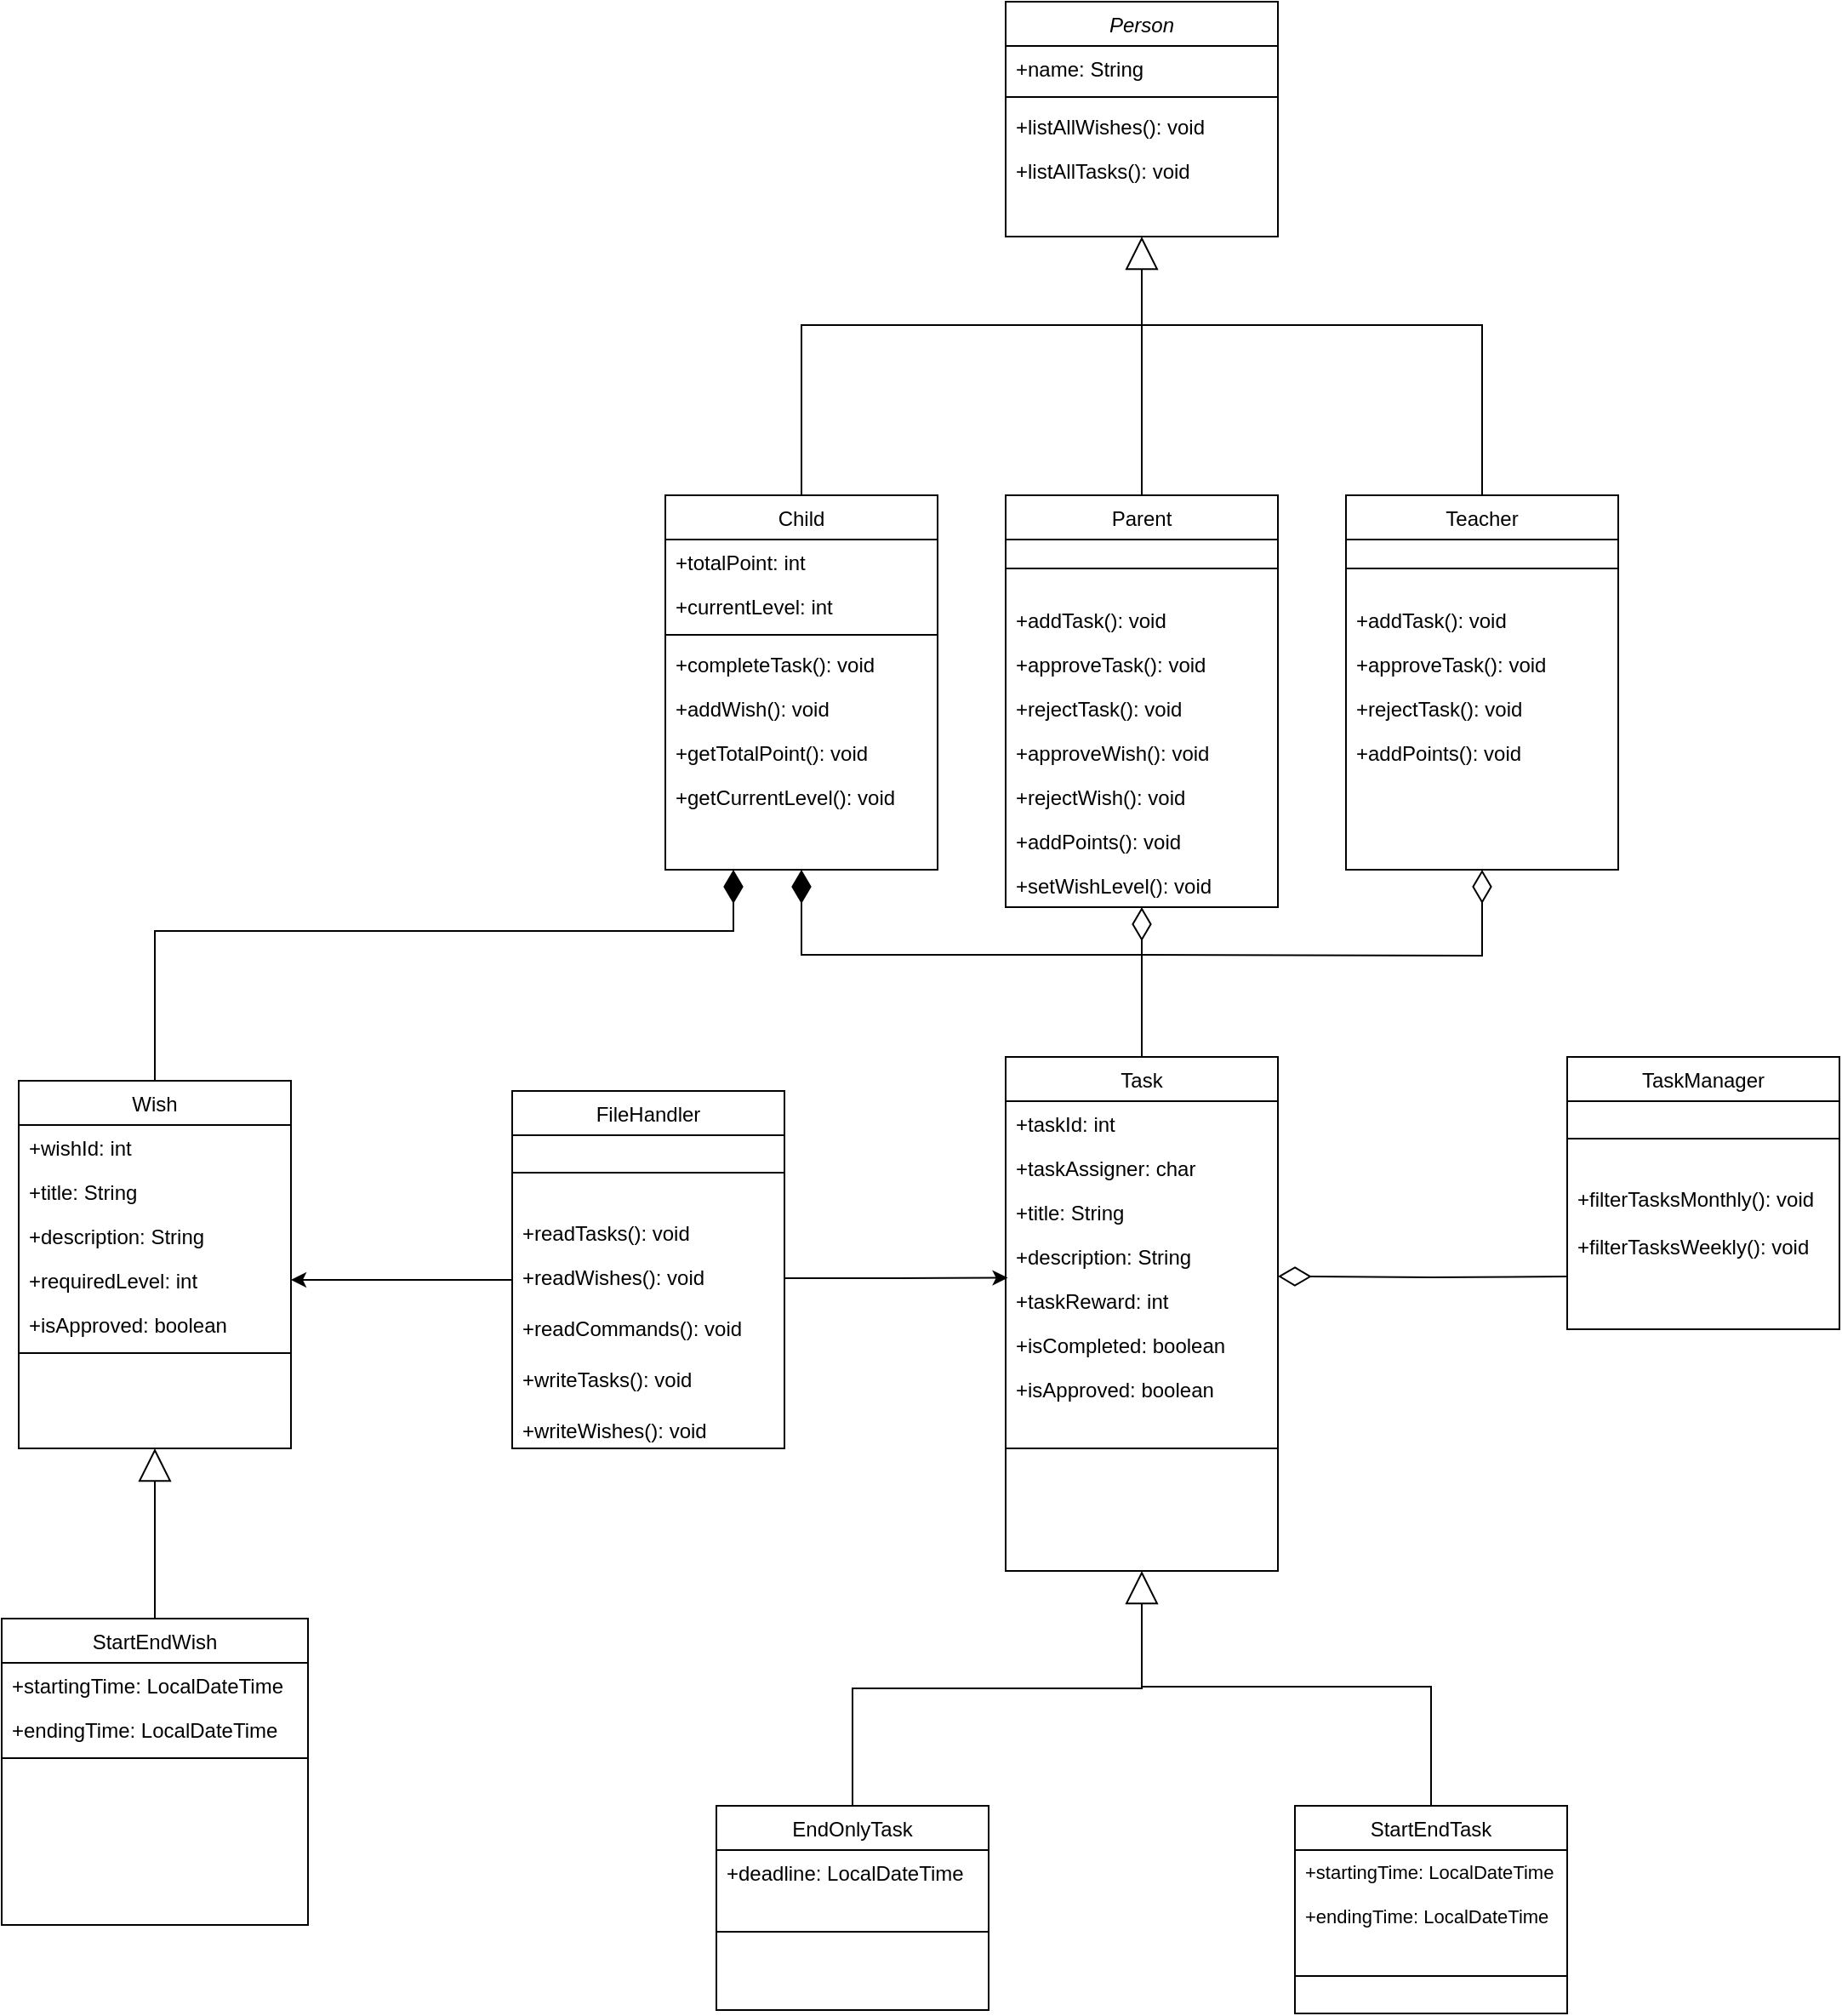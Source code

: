 <mxfile version="22.1.2" type="device">
  <diagram id="C5RBs43oDa-KdzZeNtuy" name="Page-1">
    <mxGraphModel dx="3248" dy="1398" grid="1" gridSize="10" guides="1" tooltips="1" connect="1" arrows="1" fold="1" page="1" pageScale="1" pageWidth="827" pageHeight="1169" math="0" shadow="0">
      <root>
        <mxCell id="WIyWlLk6GJQsqaUBKTNV-0" />
        <mxCell id="WIyWlLk6GJQsqaUBKTNV-1" parent="WIyWlLk6GJQsqaUBKTNV-0" />
        <mxCell id="zkfFHV4jXpPFQw0GAbJ--0" value="Person" style="swimlane;fontStyle=2;align=center;verticalAlign=top;childLayout=stackLayout;horizontal=1;startSize=26;horizontalStack=0;resizeParent=1;resizeLast=0;collapsible=1;marginBottom=0;rounded=0;shadow=0;strokeWidth=1;" parent="WIyWlLk6GJQsqaUBKTNV-1" vertex="1">
          <mxGeometry x="220" y="120" width="160" height="138" as="geometry">
            <mxRectangle x="230" y="140" width="160" height="26" as="alternateBounds" />
          </mxGeometry>
        </mxCell>
        <mxCell id="zkfFHV4jXpPFQw0GAbJ--1" value="+name: String" style="text;align=left;verticalAlign=top;spacingLeft=4;spacingRight=4;overflow=hidden;rotatable=0;points=[[0,0.5],[1,0.5]];portConstraint=eastwest;" parent="zkfFHV4jXpPFQw0GAbJ--0" vertex="1">
          <mxGeometry y="26" width="160" height="26" as="geometry" />
        </mxCell>
        <mxCell id="zkfFHV4jXpPFQw0GAbJ--4" value="" style="line;html=1;strokeWidth=1;align=left;verticalAlign=middle;spacingTop=-1;spacingLeft=3;spacingRight=3;rotatable=0;labelPosition=right;points=[];portConstraint=eastwest;" parent="zkfFHV4jXpPFQw0GAbJ--0" vertex="1">
          <mxGeometry y="52" width="160" height="8" as="geometry" />
        </mxCell>
        <mxCell id="uxHJ85njoMABIrJRn2ap-7" value="+listAllWishes(): void" style="text;align=left;verticalAlign=top;spacingLeft=4;spacingRight=4;overflow=hidden;rotatable=0;points=[[0,0.5],[1,0.5]];portConstraint=eastwest;" parent="zkfFHV4jXpPFQw0GAbJ--0" vertex="1">
          <mxGeometry y="60" width="160" height="26" as="geometry" />
        </mxCell>
        <mxCell id="uxHJ85njoMABIrJRn2ap-8" value="+listAllTasks(): void" style="text;align=left;verticalAlign=top;spacingLeft=4;spacingRight=4;overflow=hidden;rotatable=0;points=[[0,0.5],[1,0.5]];portConstraint=eastwest;" parent="zkfFHV4jXpPFQw0GAbJ--0" vertex="1">
          <mxGeometry y="86" width="160" height="26" as="geometry" />
        </mxCell>
        <mxCell id="zkfFHV4jXpPFQw0GAbJ--6" value="Parent" style="swimlane;fontStyle=0;align=center;verticalAlign=top;childLayout=stackLayout;horizontal=1;startSize=26;horizontalStack=0;resizeParent=1;resizeLast=0;collapsible=1;marginBottom=0;rounded=0;shadow=0;strokeWidth=1;" parent="WIyWlLk6GJQsqaUBKTNV-1" vertex="1">
          <mxGeometry x="220" y="410" width="160" height="242" as="geometry">
            <mxRectangle x="130" y="380" width="160" height="26" as="alternateBounds" />
          </mxGeometry>
        </mxCell>
        <mxCell id="zkfFHV4jXpPFQw0GAbJ--9" value="" style="line;html=1;strokeWidth=1;align=left;verticalAlign=middle;spacingTop=-1;spacingLeft=3;spacingRight=3;rotatable=0;labelPosition=right;points=[];portConstraint=eastwest;" parent="zkfFHV4jXpPFQw0GAbJ--6" vertex="1">
          <mxGeometry y="26" width="160" height="34" as="geometry" />
        </mxCell>
        <mxCell id="zkfFHV4jXpPFQw0GAbJ--10" value="+addTask(): void" style="text;align=left;verticalAlign=top;spacingLeft=4;spacingRight=4;overflow=hidden;rotatable=0;points=[[0,0.5],[1,0.5]];portConstraint=eastwest;fontStyle=0" parent="zkfFHV4jXpPFQw0GAbJ--6" vertex="1">
          <mxGeometry y="60" width="160" height="26" as="geometry" />
        </mxCell>
        <mxCell id="zkfFHV4jXpPFQw0GAbJ--11" value="+approveTask(): void" style="text;align=left;verticalAlign=top;spacingLeft=4;spacingRight=4;overflow=hidden;rotatable=0;points=[[0,0.5],[1,0.5]];portConstraint=eastwest;" parent="zkfFHV4jXpPFQw0GAbJ--6" vertex="1">
          <mxGeometry y="86" width="160" height="26" as="geometry" />
        </mxCell>
        <mxCell id="uxHJ85njoMABIrJRn2ap-2" value="+rejectTask(): void" style="text;align=left;verticalAlign=top;spacingLeft=4;spacingRight=4;overflow=hidden;rotatable=0;points=[[0,0.5],[1,0.5]];portConstraint=eastwest;" parent="zkfFHV4jXpPFQw0GAbJ--6" vertex="1">
          <mxGeometry y="112" width="160" height="26" as="geometry" />
        </mxCell>
        <mxCell id="KvYEZalZZ8PQDCKKkuMV-75" value="+approveWish(): void" style="text;align=left;verticalAlign=top;spacingLeft=4;spacingRight=4;overflow=hidden;rotatable=0;points=[[0,0.5],[1,0.5]];portConstraint=eastwest;" parent="zkfFHV4jXpPFQw0GAbJ--6" vertex="1">
          <mxGeometry y="138" width="160" height="26" as="geometry" />
        </mxCell>
        <mxCell id="uxHJ85njoMABIrJRn2ap-1" value="+rejectWish(): void" style="text;align=left;verticalAlign=top;spacingLeft=4;spacingRight=4;overflow=hidden;rotatable=0;points=[[0,0.5],[1,0.5]];portConstraint=eastwest;" parent="zkfFHV4jXpPFQw0GAbJ--6" vertex="1">
          <mxGeometry y="164" width="160" height="26" as="geometry" />
        </mxCell>
        <mxCell id="KvYEZalZZ8PQDCKKkuMV-76" value="+addPoints(): void" style="text;align=left;verticalAlign=top;spacingLeft=4;spacingRight=4;overflow=hidden;rotatable=0;points=[[0,0.5],[1,0.5]];portConstraint=eastwest;" parent="zkfFHV4jXpPFQw0GAbJ--6" vertex="1">
          <mxGeometry y="190" width="160" height="26" as="geometry" />
        </mxCell>
        <mxCell id="uxHJ85njoMABIrJRn2ap-4" value="+setWishLevel(): void" style="text;align=left;verticalAlign=top;spacingLeft=4;spacingRight=4;overflow=hidden;rotatable=0;points=[[0,0.5],[1,0.5]];portConstraint=eastwest;" parent="zkfFHV4jXpPFQw0GAbJ--6" vertex="1">
          <mxGeometry y="216" width="160" height="26" as="geometry" />
        </mxCell>
        <mxCell id="zkfFHV4jXpPFQw0GAbJ--12" value="" style="endArrow=block;endSize=17;endFill=0;shadow=0;strokeWidth=1;rounded=0;edgeStyle=elbowEdgeStyle;elbow=vertical;" parent="WIyWlLk6GJQsqaUBKTNV-1" source="zkfFHV4jXpPFQw0GAbJ--6" target="zkfFHV4jXpPFQw0GAbJ--0" edge="1">
          <mxGeometry width="160" relative="1" as="geometry">
            <mxPoint x="200" y="203" as="sourcePoint" />
            <mxPoint x="200" y="203" as="targetPoint" />
          </mxGeometry>
        </mxCell>
        <mxCell id="zkfFHV4jXpPFQw0GAbJ--13" value="Teacher" style="swimlane;fontStyle=0;align=center;verticalAlign=top;childLayout=stackLayout;horizontal=1;startSize=26;horizontalStack=0;resizeParent=1;resizeLast=0;collapsible=1;marginBottom=0;rounded=0;shadow=0;strokeWidth=1;" parent="WIyWlLk6GJQsqaUBKTNV-1" vertex="1">
          <mxGeometry x="420" y="410" width="160" height="220" as="geometry">
            <mxRectangle x="340" y="380" width="170" height="26" as="alternateBounds" />
          </mxGeometry>
        </mxCell>
        <mxCell id="zkfFHV4jXpPFQw0GAbJ--15" value="" style="line;html=1;strokeWidth=1;align=left;verticalAlign=middle;spacingTop=-1;spacingLeft=3;spacingRight=3;rotatable=0;labelPosition=right;points=[];portConstraint=eastwest;" parent="zkfFHV4jXpPFQw0GAbJ--13" vertex="1">
          <mxGeometry y="26" width="160" height="34" as="geometry" />
        </mxCell>
        <mxCell id="KvYEZalZZ8PQDCKKkuMV-77" value="+addTask(): void" style="text;align=left;verticalAlign=top;spacingLeft=4;spacingRight=4;overflow=hidden;rotatable=0;points=[[0,0.5],[1,0.5]];portConstraint=eastwest;fontStyle=0" parent="zkfFHV4jXpPFQw0GAbJ--13" vertex="1">
          <mxGeometry y="60" width="160" height="26" as="geometry" />
        </mxCell>
        <mxCell id="KvYEZalZZ8PQDCKKkuMV-78" value="+approveTask(): void" style="text;align=left;verticalAlign=top;spacingLeft=4;spacingRight=4;overflow=hidden;rotatable=0;points=[[0,0.5],[1,0.5]];portConstraint=eastwest;" parent="zkfFHV4jXpPFQw0GAbJ--13" vertex="1">
          <mxGeometry y="86" width="160" height="26" as="geometry" />
        </mxCell>
        <mxCell id="uxHJ85njoMABIrJRn2ap-3" value="+rejectTask(): void" style="text;align=left;verticalAlign=top;spacingLeft=4;spacingRight=4;overflow=hidden;rotatable=0;points=[[0,0.5],[1,0.5]];portConstraint=eastwest;" parent="zkfFHV4jXpPFQw0GAbJ--13" vertex="1">
          <mxGeometry y="112" width="160" height="26" as="geometry" />
        </mxCell>
        <mxCell id="KvYEZalZZ8PQDCKKkuMV-79" value="+addPoints(): void" style="text;align=left;verticalAlign=top;spacingLeft=4;spacingRight=4;overflow=hidden;rotatable=0;points=[[0,0.5],[1,0.5]];portConstraint=eastwest;" parent="zkfFHV4jXpPFQw0GAbJ--13" vertex="1">
          <mxGeometry y="138" width="160" height="26" as="geometry" />
        </mxCell>
        <mxCell id="KvYEZalZZ8PQDCKKkuMV-1" value="Child" style="swimlane;fontStyle=0;align=center;verticalAlign=top;childLayout=stackLayout;horizontal=1;startSize=26;horizontalStack=0;resizeParent=1;resizeLast=0;collapsible=1;marginBottom=0;rounded=0;shadow=0;strokeWidth=1;" parent="WIyWlLk6GJQsqaUBKTNV-1" vertex="1">
          <mxGeometry x="20" y="410" width="160" height="220" as="geometry">
            <mxRectangle x="340" y="380" width="170" height="26" as="alternateBounds" />
          </mxGeometry>
        </mxCell>
        <mxCell id="KvYEZalZZ8PQDCKKkuMV-2" value="+totalPoint: int" style="text;align=left;verticalAlign=top;spacingLeft=4;spacingRight=4;overflow=hidden;rotatable=0;points=[[0,0.5],[1,0.5]];portConstraint=eastwest;" parent="KvYEZalZZ8PQDCKKkuMV-1" vertex="1">
          <mxGeometry y="26" width="160" height="26" as="geometry" />
        </mxCell>
        <mxCell id="KvYEZalZZ8PQDCKKkuMV-72" value="+currentLevel: int" style="text;align=left;verticalAlign=top;spacingLeft=4;spacingRight=4;overflow=hidden;rotatable=0;points=[[0,0.5],[1,0.5]];portConstraint=eastwest;" parent="KvYEZalZZ8PQDCKKkuMV-1" vertex="1">
          <mxGeometry y="52" width="160" height="26" as="geometry" />
        </mxCell>
        <mxCell id="KvYEZalZZ8PQDCKKkuMV-3" value="" style="line;html=1;strokeWidth=1;align=left;verticalAlign=middle;spacingTop=-1;spacingLeft=3;spacingRight=3;rotatable=0;labelPosition=right;points=[];portConstraint=eastwest;" parent="KvYEZalZZ8PQDCKKkuMV-1" vertex="1">
          <mxGeometry y="78" width="160" height="8" as="geometry" />
        </mxCell>
        <mxCell id="KvYEZalZZ8PQDCKKkuMV-73" value="+completeTask(): void" style="text;align=left;verticalAlign=top;spacingLeft=4;spacingRight=4;overflow=hidden;rotatable=0;points=[[0,0.5],[1,0.5]];portConstraint=eastwest;" parent="KvYEZalZZ8PQDCKKkuMV-1" vertex="1">
          <mxGeometry y="86" width="160" height="26" as="geometry" />
        </mxCell>
        <mxCell id="KvYEZalZZ8PQDCKKkuMV-74" value="+addWish(): void" style="text;align=left;verticalAlign=top;spacingLeft=4;spacingRight=4;overflow=hidden;rotatable=0;points=[[0,0.5],[1,0.5]];portConstraint=eastwest;" parent="KvYEZalZZ8PQDCKKkuMV-1" vertex="1">
          <mxGeometry y="112" width="160" height="26" as="geometry" />
        </mxCell>
        <mxCell id="uxHJ85njoMABIrJRn2ap-5" value="+getTotalPoint(): void" style="text;align=left;verticalAlign=top;spacingLeft=4;spacingRight=4;overflow=hidden;rotatable=0;points=[[0,0.5],[1,0.5]];portConstraint=eastwest;" parent="KvYEZalZZ8PQDCKKkuMV-1" vertex="1">
          <mxGeometry y="138" width="160" height="26" as="geometry" />
        </mxCell>
        <mxCell id="uxHJ85njoMABIrJRn2ap-6" value="+getCurrentLevel(): void" style="text;align=left;verticalAlign=top;spacingLeft=4;spacingRight=4;overflow=hidden;rotatable=0;points=[[0,0.5],[1,0.5]];portConstraint=eastwest;" parent="KvYEZalZZ8PQDCKKkuMV-1" vertex="1">
          <mxGeometry y="164" width="160" height="26" as="geometry" />
        </mxCell>
        <mxCell id="KvYEZalZZ8PQDCKKkuMV-4" value="" style="endArrow=none;endSize=10;endFill=0;shadow=0;strokeWidth=1;rounded=0;edgeStyle=elbowEdgeStyle;elbow=vertical;exitX=0.5;exitY=0;exitDx=0;exitDy=0;" parent="WIyWlLk6GJQsqaUBKTNV-1" source="KvYEZalZZ8PQDCKKkuMV-1" edge="1">
          <mxGeometry width="160" relative="1" as="geometry">
            <mxPoint x="10" y="342" as="sourcePoint" />
            <mxPoint x="300" y="310" as="targetPoint" />
            <Array as="points">
              <mxPoint x="110" y="310" />
            </Array>
          </mxGeometry>
        </mxCell>
        <mxCell id="KvYEZalZZ8PQDCKKkuMV-5" value="" style="endArrow=none;endSize=10;endFill=0;shadow=0;strokeWidth=1;rounded=0;edgeStyle=elbowEdgeStyle;elbow=vertical;exitX=0.5;exitY=0;exitDx=0;exitDy=0;" parent="WIyWlLk6GJQsqaUBKTNV-1" source="zkfFHV4jXpPFQw0GAbJ--13" edge="1">
          <mxGeometry width="160" relative="1" as="geometry">
            <mxPoint x="380" y="350" as="sourcePoint" />
            <mxPoint x="300" y="310" as="targetPoint" />
            <Array as="points">
              <mxPoint x="420" y="310" />
            </Array>
          </mxGeometry>
        </mxCell>
        <mxCell id="KvYEZalZZ8PQDCKKkuMV-16" style="edgeStyle=orthogonalEdgeStyle;rounded=0;orthogonalLoop=1;jettySize=auto;html=1;entryX=0.5;entryY=1;entryDx=0;entryDy=0;exitX=0.5;exitY=0;exitDx=0;exitDy=0;endArrow=diamondThin;endFill=1;endSize=17;" parent="WIyWlLk6GJQsqaUBKTNV-1" source="KvYEZalZZ8PQDCKKkuMV-6" target="KvYEZalZZ8PQDCKKkuMV-1" edge="1">
          <mxGeometry relative="1" as="geometry">
            <Array as="points">
              <mxPoint x="300" y="680" />
              <mxPoint x="100" y="680" />
            </Array>
          </mxGeometry>
        </mxCell>
        <mxCell id="KvYEZalZZ8PQDCKKkuMV-6" value="Task" style="swimlane;fontStyle=0;align=center;verticalAlign=top;childLayout=stackLayout;horizontal=1;startSize=26;horizontalStack=0;resizeParent=1;resizeLast=0;collapsible=1;marginBottom=0;rounded=0;shadow=0;strokeWidth=1;" parent="WIyWlLk6GJQsqaUBKTNV-1" vertex="1">
          <mxGeometry x="220" y="740" width="160" height="302" as="geometry">
            <mxRectangle x="220" y="740" width="160" height="26" as="alternateBounds" />
          </mxGeometry>
        </mxCell>
        <mxCell id="KvYEZalZZ8PQDCKKkuMV-7" value="+taskId: int" style="text;align=left;verticalAlign=top;spacingLeft=4;spacingRight=4;overflow=hidden;rotatable=0;points=[[0,0.5],[1,0.5]];portConstraint=eastwest;" parent="KvYEZalZZ8PQDCKKkuMV-6" vertex="1">
          <mxGeometry y="26" width="160" height="26" as="geometry" />
        </mxCell>
        <mxCell id="KvYEZalZZ8PQDCKKkuMV-8" value="+taskAssigner: char" style="text;align=left;verticalAlign=top;spacingLeft=4;spacingRight=4;overflow=hidden;rotatable=0;points=[[0,0.5],[1,0.5]];portConstraint=eastwest;rounded=0;shadow=0;html=0;" parent="KvYEZalZZ8PQDCKKkuMV-6" vertex="1">
          <mxGeometry y="52" width="160" height="26" as="geometry" />
        </mxCell>
        <mxCell id="KvYEZalZZ8PQDCKKkuMV-9" value="+title: String" style="text;align=left;verticalAlign=top;spacingLeft=4;spacingRight=4;overflow=hidden;rotatable=0;points=[[0,0.5],[1,0.5]];portConstraint=eastwest;rounded=0;shadow=0;html=0;" parent="KvYEZalZZ8PQDCKKkuMV-6" vertex="1">
          <mxGeometry y="78" width="160" height="26" as="geometry" />
        </mxCell>
        <mxCell id="KvYEZalZZ8PQDCKKkuMV-10" value="+description: String" style="text;align=left;verticalAlign=top;spacingLeft=4;spacingRight=4;overflow=hidden;rotatable=0;points=[[0,0.5],[1,0.5]];portConstraint=eastwest;rounded=0;shadow=0;html=0;" parent="KvYEZalZZ8PQDCKKkuMV-6" vertex="1">
          <mxGeometry y="104" width="160" height="26" as="geometry" />
        </mxCell>
        <mxCell id="KvYEZalZZ8PQDCKKkuMV-18" value="+taskReward: int" style="text;align=left;verticalAlign=top;spacingLeft=4;spacingRight=4;overflow=hidden;rotatable=0;points=[[0,0.5],[1,0.5]];portConstraint=eastwest;rounded=0;shadow=0;html=0;" parent="KvYEZalZZ8PQDCKKkuMV-6" vertex="1">
          <mxGeometry y="130" width="160" height="26" as="geometry" />
        </mxCell>
        <mxCell id="KvYEZalZZ8PQDCKKkuMV-80" value="+isCompleted: boolean" style="text;align=left;verticalAlign=top;spacingLeft=4;spacingRight=4;overflow=hidden;rotatable=0;points=[[0,0.5],[1,0.5]];portConstraint=eastwest;rounded=0;shadow=0;html=0;" parent="KvYEZalZZ8PQDCKKkuMV-6" vertex="1">
          <mxGeometry y="156" width="160" height="26" as="geometry" />
        </mxCell>
        <mxCell id="uxHJ85njoMABIrJRn2ap-0" value="+isApproved: boolean" style="text;align=left;verticalAlign=top;spacingLeft=4;spacingRight=4;overflow=hidden;rotatable=0;points=[[0,0.5],[1,0.5]];portConstraint=eastwest;rounded=0;shadow=0;html=0;" parent="KvYEZalZZ8PQDCKKkuMV-6" vertex="1">
          <mxGeometry y="182" width="160" height="26" as="geometry" />
        </mxCell>
        <mxCell id="KvYEZalZZ8PQDCKKkuMV-12" value="" style="line;html=1;strokeWidth=1;align=left;verticalAlign=middle;spacingTop=-1;spacingLeft=3;spacingRight=3;rotatable=0;labelPosition=right;points=[];portConstraint=eastwest;" parent="KvYEZalZZ8PQDCKKkuMV-6" vertex="1">
          <mxGeometry y="208" width="160" height="44" as="geometry" />
        </mxCell>
        <mxCell id="KvYEZalZZ8PQDCKKkuMV-19" style="edgeStyle=orthogonalEdgeStyle;rounded=0;orthogonalLoop=1;jettySize=auto;html=1;endArrow=diamondThin;endFill=0;endSize=17;entryX=0.5;entryY=1;entryDx=0;entryDy=0;" parent="WIyWlLk6GJQsqaUBKTNV-1" target="zkfFHV4jXpPFQw0GAbJ--6" edge="1">
          <mxGeometry relative="1" as="geometry">
            <mxPoint x="300" y="680" as="sourcePoint" />
            <mxPoint x="330" y="570" as="targetPoint" />
          </mxGeometry>
        </mxCell>
        <mxCell id="KvYEZalZZ8PQDCKKkuMV-20" style="edgeStyle=orthogonalEdgeStyle;rounded=0;orthogonalLoop=1;jettySize=auto;html=1;endArrow=diamondThin;endFill=0;endSize=17;entryX=0.5;entryY=1;entryDx=0;entryDy=0;" parent="WIyWlLk6GJQsqaUBKTNV-1" target="zkfFHV4jXpPFQw0GAbJ--13" edge="1">
          <mxGeometry relative="1" as="geometry">
            <mxPoint x="300" y="680" as="sourcePoint" />
            <mxPoint x="510" y="530" as="targetPoint" />
          </mxGeometry>
        </mxCell>
        <mxCell id="KvYEZalZZ8PQDCKKkuMV-21" value="EndOnlyTask" style="swimlane;fontStyle=0;align=center;verticalAlign=top;childLayout=stackLayout;horizontal=1;startSize=26;horizontalStack=0;resizeParent=1;resizeLast=0;collapsible=1;marginBottom=0;rounded=0;shadow=0;strokeWidth=1;" parent="WIyWlLk6GJQsqaUBKTNV-1" vertex="1">
          <mxGeometry x="50" y="1180" width="160" height="120" as="geometry">
            <mxRectangle x="550" y="140" width="160" height="26" as="alternateBounds" />
          </mxGeometry>
        </mxCell>
        <mxCell id="KvYEZalZZ8PQDCKKkuMV-26" value="+deadline: LocalDateTime" style="text;align=left;verticalAlign=top;spacingLeft=4;spacingRight=4;overflow=hidden;rotatable=0;points=[[0,0.5],[1,0.5]];portConstraint=eastwest;rounded=0;shadow=0;html=0;" parent="KvYEZalZZ8PQDCKKkuMV-21" vertex="1">
          <mxGeometry y="26" width="160" height="26" as="geometry" />
        </mxCell>
        <mxCell id="KvYEZalZZ8PQDCKKkuMV-28" value="" style="line;html=1;strokeWidth=1;align=left;verticalAlign=middle;spacingTop=-1;spacingLeft=3;spacingRight=3;rotatable=0;labelPosition=right;points=[];portConstraint=eastwest;" parent="KvYEZalZZ8PQDCKKkuMV-21" vertex="1">
          <mxGeometry y="52" width="160" height="44" as="geometry" />
        </mxCell>
        <mxCell id="KvYEZalZZ8PQDCKKkuMV-31" value="StartEndTask" style="swimlane;fontStyle=0;align=center;verticalAlign=top;childLayout=stackLayout;horizontal=1;startSize=26;horizontalStack=0;resizeParent=1;resizeLast=0;collapsible=1;marginBottom=0;rounded=0;shadow=0;strokeWidth=1;" parent="WIyWlLk6GJQsqaUBKTNV-1" vertex="1">
          <mxGeometry x="390" y="1180" width="160" height="122" as="geometry">
            <mxRectangle x="550" y="140" width="160" height="26" as="alternateBounds" />
          </mxGeometry>
        </mxCell>
        <mxCell id="KvYEZalZZ8PQDCKKkuMV-36" value="+startingTime: LocalDateTime" style="text;align=left;verticalAlign=top;spacingLeft=4;spacingRight=4;overflow=hidden;rotatable=0;points=[[0,0.5],[1,0.5]];portConstraint=eastwest;rounded=0;shadow=0;html=0;fontSize=11;" parent="KvYEZalZZ8PQDCKKkuMV-31" vertex="1">
          <mxGeometry y="26" width="160" height="26" as="geometry" />
        </mxCell>
        <mxCell id="KvYEZalZZ8PQDCKKkuMV-41" value="+endingTime: LocalDateTime" style="text;align=left;verticalAlign=top;spacingLeft=4;spacingRight=4;overflow=hidden;rotatable=0;points=[[0,0.5],[1,0.5]];portConstraint=eastwest;rounded=0;shadow=0;html=0;fontSize=11;" parent="KvYEZalZZ8PQDCKKkuMV-31" vertex="1">
          <mxGeometry y="52" width="160" height="26" as="geometry" />
        </mxCell>
        <mxCell id="KvYEZalZZ8PQDCKKkuMV-38" value="" style="line;html=1;strokeWidth=1;align=left;verticalAlign=middle;spacingTop=-1;spacingLeft=3;spacingRight=3;rotatable=0;labelPosition=right;points=[];portConstraint=eastwest;" parent="KvYEZalZZ8PQDCKKkuMV-31" vertex="1">
          <mxGeometry y="78" width="160" height="44" as="geometry" />
        </mxCell>
        <mxCell id="KvYEZalZZ8PQDCKKkuMV-42" value="" style="endArrow=block;html=1;rounded=0;exitX=0.5;exitY=0;exitDx=0;exitDy=0;entryX=0.5;entryY=1;entryDx=0;entryDy=0;edgeStyle=orthogonalEdgeStyle;endFill=0;endSize=17;" parent="WIyWlLk6GJQsqaUBKTNV-1" source="KvYEZalZZ8PQDCKKkuMV-21" target="KvYEZalZZ8PQDCKKkuMV-6" edge="1">
          <mxGeometry width="50" height="50" relative="1" as="geometry">
            <mxPoint x="230" y="1200" as="sourcePoint" />
            <mxPoint x="270" y="1090" as="targetPoint" />
          </mxGeometry>
        </mxCell>
        <mxCell id="KvYEZalZZ8PQDCKKkuMV-44" value="" style="endArrow=none;html=1;rounded=0;exitX=0.5;exitY=0;exitDx=0;exitDy=0;edgeStyle=orthogonalEdgeStyle;" parent="WIyWlLk6GJQsqaUBKTNV-1" source="KvYEZalZZ8PQDCKKkuMV-31" edge="1">
          <mxGeometry width="50" height="50" relative="1" as="geometry">
            <mxPoint x="510" y="1180" as="sourcePoint" />
            <mxPoint x="300" y="1110" as="targetPoint" />
            <Array as="points">
              <mxPoint x="470" y="1110" />
            </Array>
          </mxGeometry>
        </mxCell>
        <mxCell id="KvYEZalZZ8PQDCKKkuMV-45" value="TaskManager" style="swimlane;fontStyle=0;align=center;verticalAlign=top;childLayout=stackLayout;horizontal=1;startSize=26;horizontalStack=0;resizeParent=1;resizeLast=0;collapsible=1;marginBottom=0;rounded=0;shadow=0;strokeWidth=1;" parent="WIyWlLk6GJQsqaUBKTNV-1" vertex="1">
          <mxGeometry x="550" y="740" width="160" height="160" as="geometry">
            <mxRectangle x="550" y="140" width="160" height="26" as="alternateBounds" />
          </mxGeometry>
        </mxCell>
        <mxCell id="KvYEZalZZ8PQDCKKkuMV-52" value="" style="line;html=1;strokeWidth=1;align=left;verticalAlign=middle;spacingTop=-1;spacingLeft=3;spacingRight=3;rotatable=0;labelPosition=right;points=[];portConstraint=eastwest;" parent="KvYEZalZZ8PQDCKKkuMV-45" vertex="1">
          <mxGeometry y="26" width="160" height="44" as="geometry" />
        </mxCell>
        <mxCell id="KvYEZalZZ8PQDCKKkuMV-54" value="+filterTasksMonthly(): void" style="text;align=left;verticalAlign=top;spacingLeft=4;spacingRight=4;overflow=hidden;rotatable=0;points=[[0,0.5],[1,0.5]];portConstraint=eastwest;" parent="KvYEZalZZ8PQDCKKkuMV-45" vertex="1">
          <mxGeometry y="70" width="160" height="28" as="geometry" />
        </mxCell>
        <mxCell id="KvYEZalZZ8PQDCKKkuMV-55" value="+filterTasksWeekly(): void" style="text;align=left;verticalAlign=top;spacingLeft=4;spacingRight=4;overflow=hidden;rotatable=0;points=[[0,0.5],[1,0.5]];portConstraint=eastwest;" parent="KvYEZalZZ8PQDCKKkuMV-45" vertex="1">
          <mxGeometry y="98" width="160" height="28" as="geometry" />
        </mxCell>
        <mxCell id="KvYEZalZZ8PQDCKKkuMV-56" style="edgeStyle=orthogonalEdgeStyle;rounded=0;orthogonalLoop=1;jettySize=auto;html=1;endArrow=diamondThin;endFill=0;endSize=17;entryX=1;entryY=0.959;entryDx=0;entryDy=0;entryPerimeter=0;" parent="WIyWlLk6GJQsqaUBKTNV-1" target="KvYEZalZZ8PQDCKKkuMV-10" edge="1">
          <mxGeometry relative="1" as="geometry">
            <mxPoint x="550" y="869" as="sourcePoint" />
            <mxPoint x="400" y="860" as="targetPoint" />
          </mxGeometry>
        </mxCell>
        <mxCell id="KvYEZalZZ8PQDCKKkuMV-57" value="FileHandler" style="swimlane;fontStyle=0;align=center;verticalAlign=top;childLayout=stackLayout;horizontal=1;startSize=26;horizontalStack=0;resizeParent=1;resizeLast=0;collapsible=1;marginBottom=0;rounded=0;shadow=0;strokeWidth=1;" parent="WIyWlLk6GJQsqaUBKTNV-1" vertex="1">
          <mxGeometry x="-70" y="760" width="160" height="210" as="geometry">
            <mxRectangle x="550" y="140" width="160" height="26" as="alternateBounds" />
          </mxGeometry>
        </mxCell>
        <mxCell id="KvYEZalZZ8PQDCKKkuMV-63" value="" style="line;html=1;strokeWidth=1;align=left;verticalAlign=middle;spacingTop=-1;spacingLeft=3;spacingRight=3;rotatable=0;labelPosition=right;points=[];portConstraint=eastwest;" parent="KvYEZalZZ8PQDCKKkuMV-57" vertex="1">
          <mxGeometry y="26" width="160" height="44" as="geometry" />
        </mxCell>
        <mxCell id="KvYEZalZZ8PQDCKKkuMV-64" value="+readTasks(): void" style="text;align=left;verticalAlign=top;spacingLeft=4;spacingRight=4;overflow=hidden;rotatable=0;points=[[0,0.5],[1,0.5]];portConstraint=eastwest;" parent="KvYEZalZZ8PQDCKKkuMV-57" vertex="1">
          <mxGeometry y="70" width="160" height="26" as="geometry" />
        </mxCell>
        <mxCell id="KvYEZalZZ8PQDCKKkuMV-65" value="+readWishes(): void" style="text;align=left;verticalAlign=top;spacingLeft=4;spacingRight=4;overflow=hidden;rotatable=0;points=[[0,0.5],[1,0.5]];portConstraint=eastwest;" parent="KvYEZalZZ8PQDCKKkuMV-57" vertex="1">
          <mxGeometry y="96" width="160" height="30" as="geometry" />
        </mxCell>
        <mxCell id="KvYEZalZZ8PQDCKKkuMV-67" value="+readCommands(): void" style="text;align=left;verticalAlign=top;spacingLeft=4;spacingRight=4;overflow=hidden;rotatable=0;points=[[0,0.5],[1,0.5]];portConstraint=eastwest;" parent="KvYEZalZZ8PQDCKKkuMV-57" vertex="1">
          <mxGeometry y="126" width="160" height="30" as="geometry" />
        </mxCell>
        <mxCell id="KvYEZalZZ8PQDCKKkuMV-68" value="+writeTasks(): void" style="text;align=left;verticalAlign=top;spacingLeft=4;spacingRight=4;overflow=hidden;rotatable=0;points=[[0,0.5],[1,0.5]];portConstraint=eastwest;" parent="KvYEZalZZ8PQDCKKkuMV-57" vertex="1">
          <mxGeometry y="156" width="160" height="30" as="geometry" />
        </mxCell>
        <mxCell id="KvYEZalZZ8PQDCKKkuMV-70" value="+writeWishes(): void" style="text;align=left;verticalAlign=top;spacingLeft=4;spacingRight=4;overflow=hidden;rotatable=0;points=[[0,0.5],[1,0.5]];portConstraint=eastwest;" parent="KvYEZalZZ8PQDCKKkuMV-57" vertex="1">
          <mxGeometry y="186" width="160" height="24" as="geometry" />
        </mxCell>
        <mxCell id="KvYEZalZZ8PQDCKKkuMV-71" style="edgeStyle=orthogonalEdgeStyle;rounded=0;orthogonalLoop=1;jettySize=auto;html=1;entryX=0.008;entryY=0.838;entryDx=0;entryDy=0;entryPerimeter=0;exitX=0.999;exitY=0.465;exitDx=0;exitDy=0;exitPerimeter=0;" parent="WIyWlLk6GJQsqaUBKTNV-1" source="KvYEZalZZ8PQDCKKkuMV-65" edge="1">
          <mxGeometry relative="1" as="geometry">
            <mxPoint x="50" y="870" as="sourcePoint" />
            <mxPoint x="221.28" y="869.788" as="targetPoint" />
          </mxGeometry>
        </mxCell>
        <mxCell id="KvYEZalZZ8PQDCKKkuMV-82" value="Wish" style="swimlane;fontStyle=0;align=center;verticalAlign=top;childLayout=stackLayout;horizontal=1;startSize=26;horizontalStack=0;resizeParent=1;resizeLast=0;collapsible=1;marginBottom=0;rounded=0;shadow=0;strokeWidth=1;" parent="WIyWlLk6GJQsqaUBKTNV-1" vertex="1">
          <mxGeometry x="-360" y="754" width="160" height="216" as="geometry">
            <mxRectangle x="550" y="140" width="160" height="26" as="alternateBounds" />
          </mxGeometry>
        </mxCell>
        <mxCell id="KvYEZalZZ8PQDCKKkuMV-83" value="+wishId: int" style="text;align=left;verticalAlign=top;spacingLeft=4;spacingRight=4;overflow=hidden;rotatable=0;points=[[0,0.5],[1,0.5]];portConstraint=eastwest;" parent="KvYEZalZZ8PQDCKKkuMV-82" vertex="1">
          <mxGeometry y="26" width="160" height="26" as="geometry" />
        </mxCell>
        <mxCell id="KvYEZalZZ8PQDCKKkuMV-84" value="+title: String" style="text;align=left;verticalAlign=top;spacingLeft=4;spacingRight=4;overflow=hidden;rotatable=0;points=[[0,0.5],[1,0.5]];portConstraint=eastwest;rounded=0;shadow=0;html=0;" parent="KvYEZalZZ8PQDCKKkuMV-82" vertex="1">
          <mxGeometry y="52" width="160" height="26" as="geometry" />
        </mxCell>
        <mxCell id="KvYEZalZZ8PQDCKKkuMV-85" value="+description: String" style="text;align=left;verticalAlign=top;spacingLeft=4;spacingRight=4;overflow=hidden;rotatable=0;points=[[0,0.5],[1,0.5]];portConstraint=eastwest;rounded=0;shadow=0;html=0;" parent="KvYEZalZZ8PQDCKKkuMV-82" vertex="1">
          <mxGeometry y="78" width="160" height="26" as="geometry" />
        </mxCell>
        <mxCell id="KvYEZalZZ8PQDCKKkuMV-86" value="+requiredLevel: int" style="text;align=left;verticalAlign=top;spacingLeft=4;spacingRight=4;overflow=hidden;rotatable=0;points=[[0,0.5],[1,0.5]];portConstraint=eastwest;rounded=0;shadow=0;html=0;" parent="KvYEZalZZ8PQDCKKkuMV-82" vertex="1">
          <mxGeometry y="104" width="160" height="26" as="geometry" />
        </mxCell>
        <mxCell id="KvYEZalZZ8PQDCKKkuMV-87" value="+isApproved: boolean" style="text;align=left;verticalAlign=top;spacingLeft=4;spacingRight=4;overflow=hidden;rotatable=0;points=[[0,0.5],[1,0.5]];portConstraint=eastwest;rounded=0;shadow=0;html=0;" parent="KvYEZalZZ8PQDCKKkuMV-82" vertex="1">
          <mxGeometry y="130" width="160" height="26" as="geometry" />
        </mxCell>
        <mxCell id="KvYEZalZZ8PQDCKKkuMV-88" value="" style="line;html=1;strokeWidth=1;align=left;verticalAlign=middle;spacingTop=-1;spacingLeft=3;spacingRight=3;rotatable=0;labelPosition=right;points=[];portConstraint=eastwest;" parent="KvYEZalZZ8PQDCKKkuMV-82" vertex="1">
          <mxGeometry y="156" width="160" height="8" as="geometry" />
        </mxCell>
        <mxCell id="KvYEZalZZ8PQDCKKkuMV-100" style="edgeStyle=orthogonalEdgeStyle;rounded=0;orthogonalLoop=1;jettySize=auto;html=1;entryX=0.5;entryY=1;entryDx=0;entryDy=0;endArrow=block;endFill=0;endSize=17;exitX=0.5;exitY=0;exitDx=0;exitDy=0;" parent="WIyWlLk6GJQsqaUBKTNV-1" source="KvYEZalZZ8PQDCKKkuMV-91" target="KvYEZalZZ8PQDCKKkuMV-82" edge="1">
          <mxGeometry relative="1" as="geometry">
            <Array as="points">
              <mxPoint x="-280" y="1070" />
              <mxPoint x="-280" y="1070" />
            </Array>
          </mxGeometry>
        </mxCell>
        <mxCell id="KvYEZalZZ8PQDCKKkuMV-91" value="StartEndWish" style="swimlane;fontStyle=0;align=center;verticalAlign=top;childLayout=stackLayout;horizontal=1;startSize=26;horizontalStack=0;resizeParent=1;resizeLast=0;collapsible=1;marginBottom=0;rounded=0;shadow=0;strokeWidth=1;" parent="WIyWlLk6GJQsqaUBKTNV-1" vertex="1">
          <mxGeometry x="-370" y="1070" width="180" height="180" as="geometry">
            <mxRectangle x="550" y="140" width="160" height="26" as="alternateBounds" />
          </mxGeometry>
        </mxCell>
        <mxCell id="KvYEZalZZ8PQDCKKkuMV-96" value="+startingTime: LocalDateTime" style="text;align=left;verticalAlign=top;spacingLeft=4;spacingRight=4;overflow=hidden;rotatable=0;points=[[0,0.5],[1,0.5]];portConstraint=eastwest;rounded=0;shadow=0;html=0;" parent="KvYEZalZZ8PQDCKKkuMV-91" vertex="1">
          <mxGeometry y="26" width="180" height="26" as="geometry" />
        </mxCell>
        <mxCell id="UUb6C_nxZdTfyjB4_XNP-1" value="+endingTime: LocalDateTime" style="text;align=left;verticalAlign=top;spacingLeft=4;spacingRight=4;overflow=hidden;rotatable=0;points=[[0,0.5],[1,0.5]];portConstraint=eastwest;rounded=0;shadow=0;html=0;" parent="KvYEZalZZ8PQDCKKkuMV-91" vertex="1">
          <mxGeometry y="52" width="180" height="26" as="geometry" />
        </mxCell>
        <mxCell id="KvYEZalZZ8PQDCKKkuMV-97" value="" style="line;html=1;strokeWidth=1;align=left;verticalAlign=middle;spacingTop=-1;spacingLeft=3;spacingRight=3;rotatable=0;labelPosition=right;points=[];portConstraint=eastwest;" parent="KvYEZalZZ8PQDCKKkuMV-91" vertex="1">
          <mxGeometry y="78" width="180" height="8" as="geometry" />
        </mxCell>
        <mxCell id="KvYEZalZZ8PQDCKKkuMV-101" style="edgeStyle=orthogonalEdgeStyle;rounded=0;orthogonalLoop=1;jettySize=auto;html=1;entryX=1;entryY=0.5;entryDx=0;entryDy=0;exitX=0;exitY=0.5;exitDx=0;exitDy=0;" parent="WIyWlLk6GJQsqaUBKTNV-1" source="KvYEZalZZ8PQDCKKkuMV-65" target="KvYEZalZZ8PQDCKKkuMV-86" edge="1">
          <mxGeometry relative="1" as="geometry">
            <mxPoint x="-140" y="870" as="sourcePoint" />
            <mxPoint x="-260.0" y="1042.002" as="targetPoint" />
          </mxGeometry>
        </mxCell>
        <mxCell id="UUb6C_nxZdTfyjB4_XNP-0" value="" style="endArrow=diamondThin;html=1;rounded=0;exitX=0.5;exitY=0;exitDx=0;exitDy=0;edgeStyle=orthogonalEdgeStyle;entryX=0.25;entryY=1;entryDx=0;entryDy=0;endFill=1;endSize=17;" parent="WIyWlLk6GJQsqaUBKTNV-1" edge="1" target="KvYEZalZZ8PQDCKKkuMV-1" source="KvYEZalZZ8PQDCKKkuMV-82">
          <mxGeometry width="50" height="50" relative="1" as="geometry">
            <mxPoint x="-280" y="740" as="sourcePoint" />
            <mxPoint x="100" y="666" as="targetPoint" />
            <Array as="points">
              <mxPoint x="-280" y="666" />
              <mxPoint x="60" y="666" />
            </Array>
          </mxGeometry>
        </mxCell>
      </root>
    </mxGraphModel>
  </diagram>
</mxfile>
